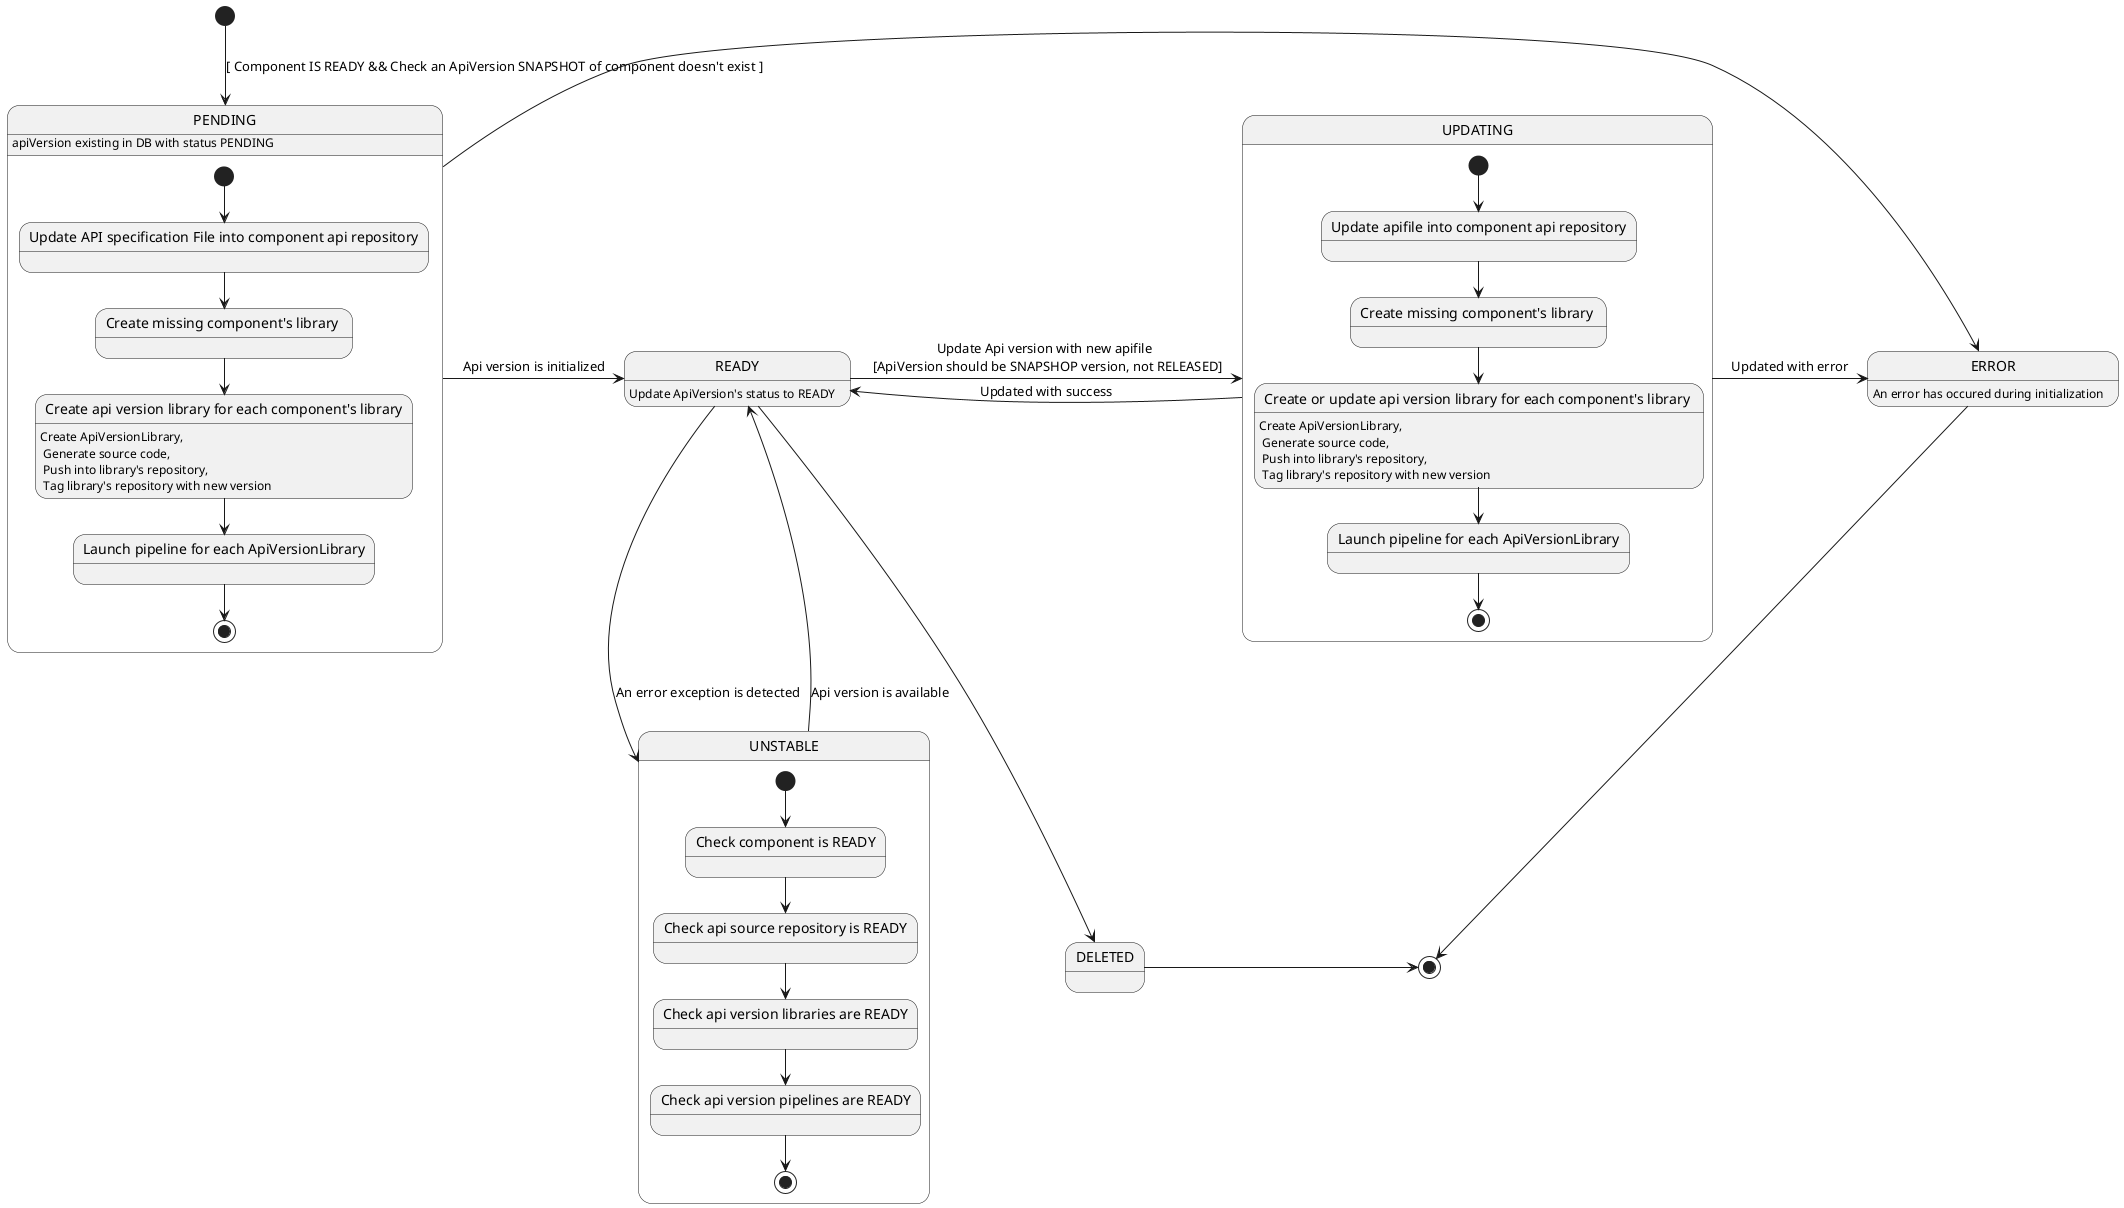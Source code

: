 @startuml
[*] --> PENDING : [ Component IS READY && Check an ApiVersion SNAPSHOT of component doesn't exist ]
PENDING : apiVersion existing in DB with status PENDING
ERROR : An error has occured during initialization
state PENDING {
    state "Update API specification File into component api repository" as apiFileUpdate
    state "Create missing component's library " as createLibraryMissing
    state "Create api version library for each component's library" as createApiVersionLibraries : Create ApiVersionLibrary, \n Generate source code, \n Push into library's repository, \n Tag library's repository with new version
    state "Launch pipeline for each ApiVersionLibrary" as launchPipelines
    [*] --> apiFileUpdate
    apiFileUpdate --> createLibraryMissing
    createLibraryMissing --> createApiVersionLibraries
    createApiVersionLibraries --> launchPipelines
    launchPipelines --> [*]
}
ERROR -> [*]
PENDING -> READY : Api version is initialized
READY -> UPDATING : Update Api version with new apifile \n [ApiVersion should be SNAPSHOP version, not RELEASED]
UPDATING -> READY : Updated with success
state UPDATING {
    state "Update apifile into component api repository" as apiFileUpdate2
    state "Create missing component's library " as createLibraryMissing2
    state "Create or update api version library for each component's library " as createApiVersionLibraries2 : Create ApiVersionLibrary, \n Generate source code, \n Push into library's repository, \n Tag library's repository with new version
    state "Launch pipeline for each ApiVersionLibrary" as launchPipelines2
    [*] --> apiFileUpdate2
    apiFileUpdate2 --> createLibraryMissing2
    createLibraryMissing2 --> createApiVersionLibraries2
    createApiVersionLibraries2 --> launchPipelines2
    launchPipelines2 --> [*]
}
UPDATING -> ERROR : Updated with error
PENDING -> ERROR
READY : Update ApiVersion's status to READY
READY --> UNSTABLE : An error exception is detected
state UNSTABLE {
    state "Check component is READY" as checkComponent
    state "Check api source repository is READY" as checkApiRepository
    state "Check api version libraries are READY" as checkApiVersionLibraries
    state "Check api version pipelines are READY" as checkApiVersionPipelines
    [*] --> checkComponent
    checkComponent --> checkApiRepository
    checkApiRepository --> checkApiVersionLibraries
    checkApiVersionLibraries --> checkApiVersionPipelines
    checkApiVersionPipelines --> [*]
}
UNSTABLE -> READY : Api version is available
READY --> DELETED
DELETED -> [*]

@enduml